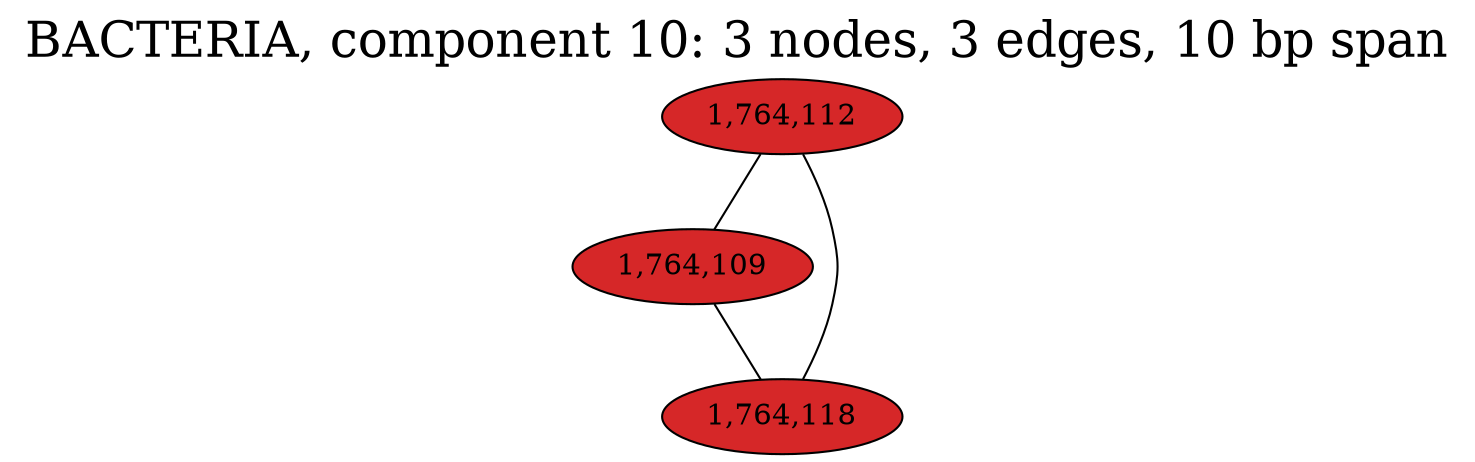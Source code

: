 graph BACTERIA_cc10 {
	overlap="prism50";
	outputorder="edgesfirst";
	label="BACTERIA, component 10: 3 nodes, 3 edges, 10 bp span";
	labelloc="t";
	fontsize=24;
	"1,764,112" [style="filled", fillcolor="#d62728", fontcolor="#000000"];
	"1,764,109" [style="filled", fillcolor="#d62728", fontcolor="#000000"];
	"1,764,118" [style="filled", fillcolor="#d62728", fontcolor="#000000"];
	"1,764,112" -- "1,764,109";
	"1,764,112" -- "1,764,118";
	"1,764,109" -- "1,764,118";
}